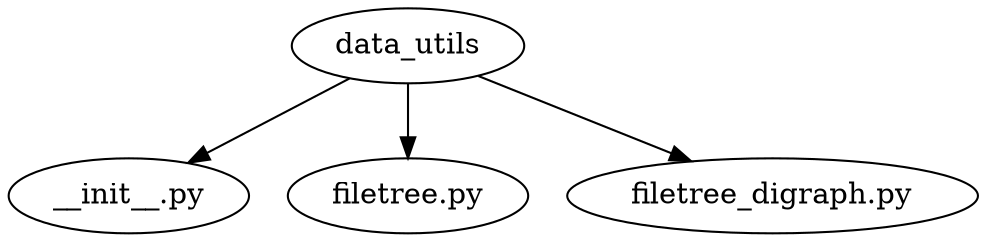digraph {
	"data_utils" -> "__init__.py";
	"data_utils" -> "filetree.py";
	"data_utils" -> "filetree_digraph.py";
}
